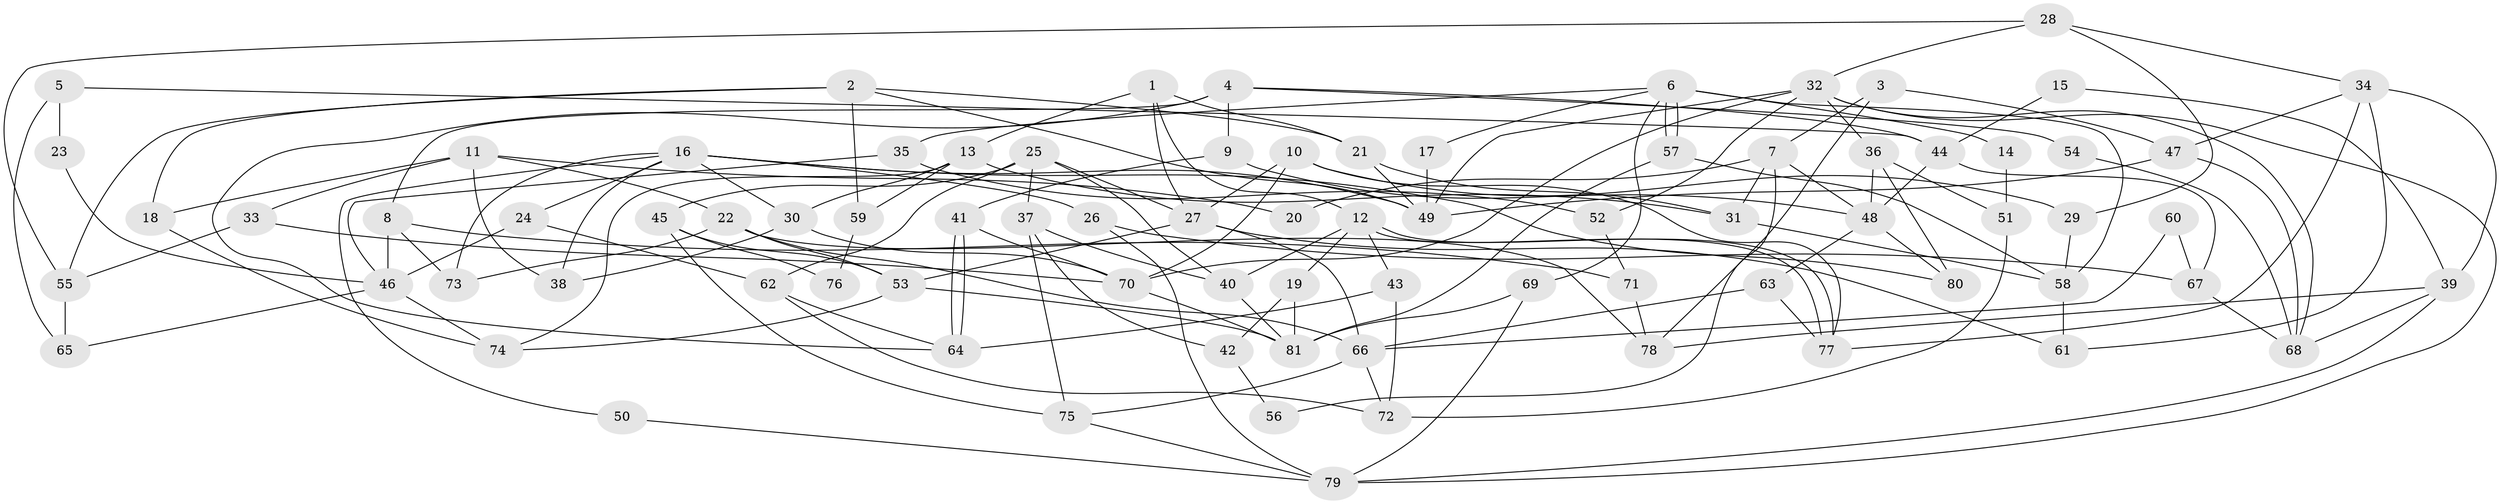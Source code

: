 // Generated by graph-tools (version 1.1) at 2025/50/03/09/25 04:50:51]
// undirected, 81 vertices, 162 edges
graph export_dot {
graph [start="1"]
  node [color=gray90,style=filled];
  1;
  2;
  3;
  4;
  5;
  6;
  7;
  8;
  9;
  10;
  11;
  12;
  13;
  14;
  15;
  16;
  17;
  18;
  19;
  20;
  21;
  22;
  23;
  24;
  25;
  26;
  27;
  28;
  29;
  30;
  31;
  32;
  33;
  34;
  35;
  36;
  37;
  38;
  39;
  40;
  41;
  42;
  43;
  44;
  45;
  46;
  47;
  48;
  49;
  50;
  51;
  52;
  53;
  54;
  55;
  56;
  57;
  58;
  59;
  60;
  61;
  62;
  63;
  64;
  65;
  66;
  67;
  68;
  69;
  70;
  71;
  72;
  73;
  74;
  75;
  76;
  77;
  78;
  79;
  80;
  81;
  1 -- 27;
  1 -- 12;
  1 -- 13;
  1 -- 21;
  2 -- 49;
  2 -- 18;
  2 -- 21;
  2 -- 55;
  2 -- 59;
  3 -- 7;
  3 -- 47;
  3 -- 78;
  4 -- 64;
  4 -- 8;
  4 -- 9;
  4 -- 44;
  4 -- 54;
  5 -- 44;
  5 -- 65;
  5 -- 23;
  6 -- 57;
  6 -- 57;
  6 -- 35;
  6 -- 14;
  6 -- 17;
  6 -- 58;
  6 -- 69;
  7 -- 48;
  7 -- 31;
  7 -- 20;
  7 -- 56;
  8 -- 73;
  8 -- 46;
  8 -- 71;
  9 -- 41;
  9 -- 48;
  10 -- 77;
  10 -- 29;
  10 -- 27;
  10 -- 70;
  11 -- 22;
  11 -- 33;
  11 -- 18;
  11 -- 20;
  11 -- 38;
  12 -- 77;
  12 -- 77;
  12 -- 40;
  12 -- 19;
  12 -- 43;
  13 -- 30;
  13 -- 31;
  13 -- 59;
  13 -- 74;
  14 -- 51;
  15 -- 44;
  15 -- 39;
  16 -- 26;
  16 -- 30;
  16 -- 24;
  16 -- 38;
  16 -- 49;
  16 -- 50;
  16 -- 73;
  16 -- 80;
  17 -- 49;
  18 -- 74;
  19 -- 81;
  19 -- 42;
  21 -- 31;
  21 -- 49;
  22 -- 66;
  22 -- 78;
  22 -- 53;
  22 -- 73;
  23 -- 46;
  24 -- 62;
  24 -- 46;
  25 -- 27;
  25 -- 40;
  25 -- 37;
  25 -- 45;
  25 -- 62;
  26 -- 67;
  26 -- 79;
  27 -- 53;
  27 -- 61;
  27 -- 66;
  28 -- 34;
  28 -- 32;
  28 -- 29;
  28 -- 55;
  29 -- 58;
  30 -- 70;
  30 -- 38;
  31 -- 58;
  32 -- 49;
  32 -- 79;
  32 -- 36;
  32 -- 52;
  32 -- 68;
  32 -- 70;
  33 -- 55;
  33 -- 70;
  34 -- 61;
  34 -- 47;
  34 -- 39;
  34 -- 77;
  35 -- 46;
  35 -- 52;
  36 -- 80;
  36 -- 48;
  36 -- 51;
  37 -- 75;
  37 -- 40;
  37 -- 42;
  39 -- 79;
  39 -- 68;
  39 -- 78;
  40 -- 81;
  41 -- 70;
  41 -- 64;
  41 -- 64;
  42 -- 56;
  43 -- 72;
  43 -- 64;
  44 -- 48;
  44 -- 67;
  45 -- 53;
  45 -- 75;
  45 -- 76;
  46 -- 74;
  46 -- 65;
  47 -- 49;
  47 -- 68;
  48 -- 63;
  48 -- 80;
  50 -- 79;
  51 -- 72;
  52 -- 71;
  53 -- 81;
  53 -- 74;
  54 -- 68;
  55 -- 65;
  57 -- 58;
  57 -- 81;
  58 -- 61;
  59 -- 76;
  60 -- 66;
  60 -- 67;
  62 -- 64;
  62 -- 72;
  63 -- 77;
  63 -- 66;
  66 -- 72;
  66 -- 75;
  67 -- 68;
  69 -- 81;
  69 -- 79;
  70 -- 81;
  71 -- 78;
  75 -- 79;
}
